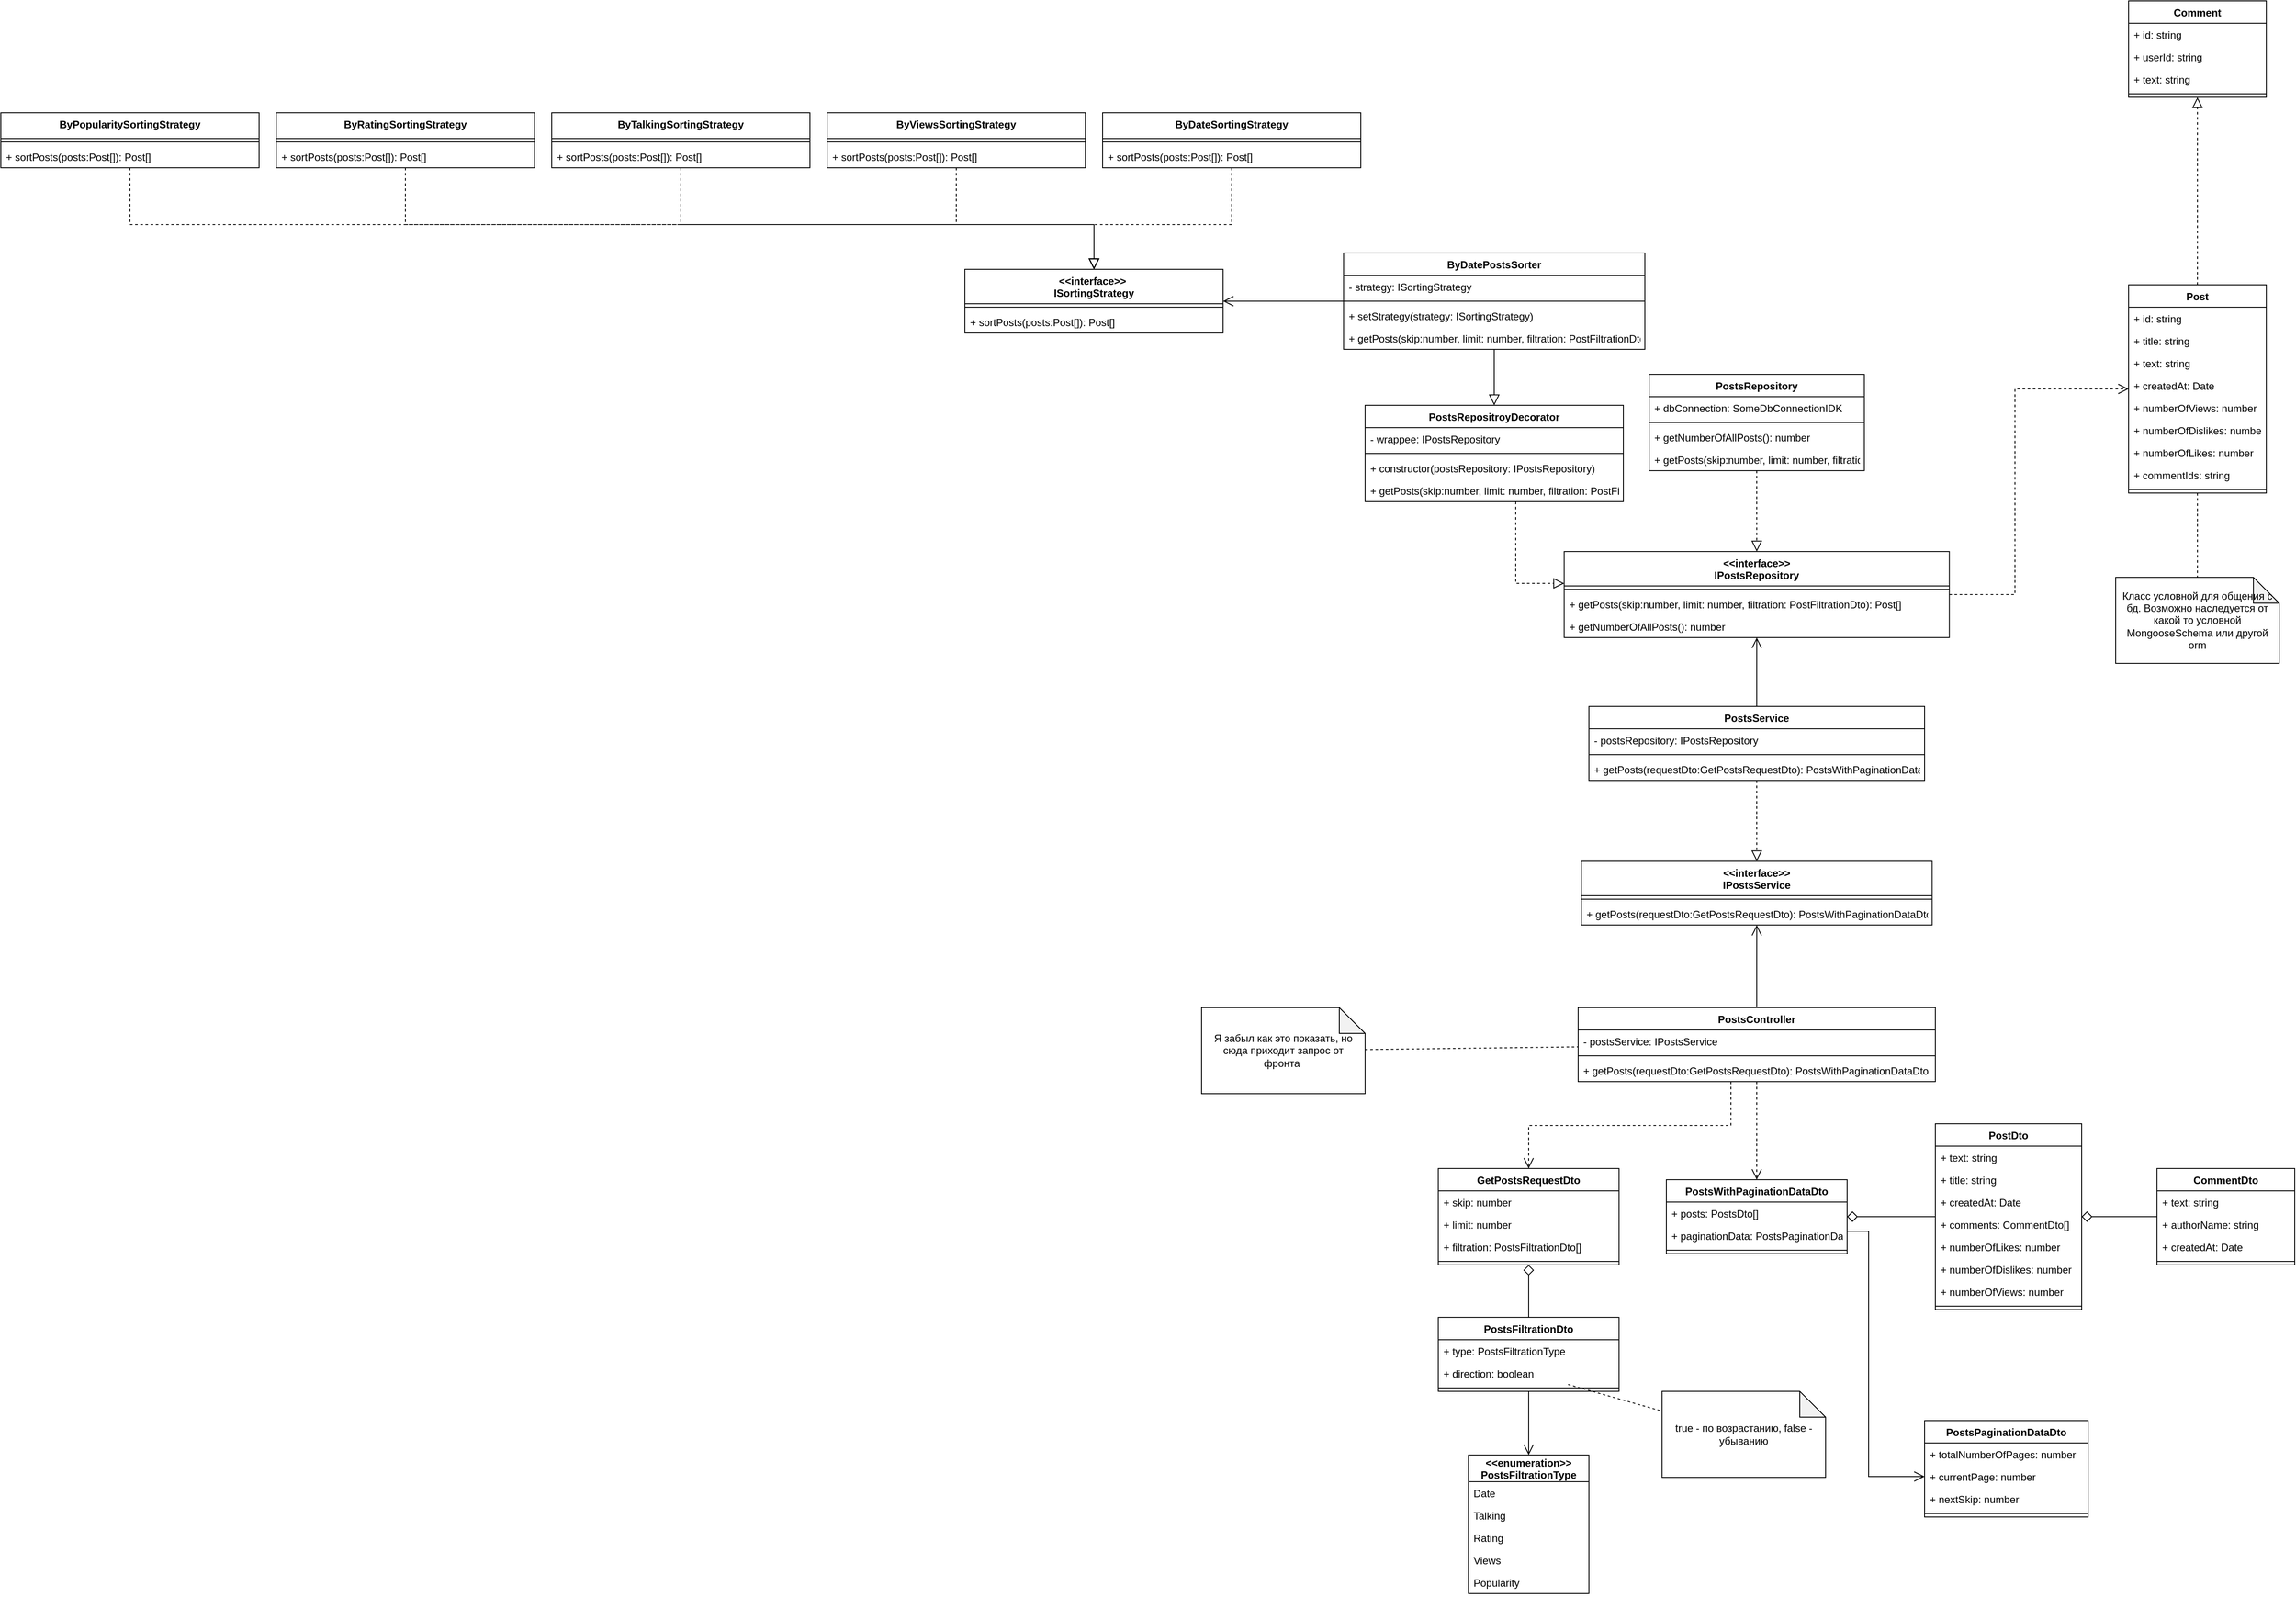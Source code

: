 <mxfile version="20.3.6" type="github">
  <diagram id="0Gjv9bOSzwsi0dymjDfD" name="Страница 1">
    <mxGraphModel dx="3279" dy="2104" grid="1" gridSize="10" guides="1" tooltips="1" connect="1" arrows="1" fold="1" page="1" pageScale="1" pageWidth="827" pageHeight="1169" math="0" shadow="0">
      <root>
        <mxCell id="0" />
        <mxCell id="1" parent="0" />
        <mxCell id="qgoOsgjJbzTstBWQKqg9-13" style="edgeStyle=orthogonalEdgeStyle;rounded=0;orthogonalLoop=1;jettySize=auto;html=1;endArrow=open;endFill=0;endSize=10;startSize=10;" edge="1" parent="1" source="qgoOsgjJbzTstBWQKqg9-1" target="qgoOsgjJbzTstBWQKqg9-9">
          <mxGeometry relative="1" as="geometry" />
        </mxCell>
        <mxCell id="qgoOsgjJbzTstBWQKqg9-35" style="edgeStyle=orthogonalEdgeStyle;rounded=0;orthogonalLoop=1;jettySize=auto;html=1;startArrow=none;startFill=0;endArrow=open;endFill=0;startSize=10;endSize=10;dashed=1;" edge="1" parent="1" source="qgoOsgjJbzTstBWQKqg9-1" target="qgoOsgjJbzTstBWQKqg9-19">
          <mxGeometry relative="1" as="geometry" />
        </mxCell>
        <mxCell id="qgoOsgjJbzTstBWQKqg9-75" style="edgeStyle=orthogonalEdgeStyle;rounded=0;orthogonalLoop=1;jettySize=auto;html=1;dashed=1;startArrow=none;startFill=0;endArrow=open;endFill=0;startSize=10;endSize=10;" edge="1" parent="1" source="qgoOsgjJbzTstBWQKqg9-1" target="qgoOsgjJbzTstBWQKqg9-54">
          <mxGeometry relative="1" as="geometry">
            <Array as="points">
              <mxPoint x="380" y="607" />
              <mxPoint x="145" y="607" />
            </Array>
          </mxGeometry>
        </mxCell>
        <mxCell id="qgoOsgjJbzTstBWQKqg9-1" value="PostsController" style="swimlane;fontStyle=1;align=center;verticalAlign=top;childLayout=stackLayout;horizontal=1;startSize=26;horizontalStack=0;resizeParent=1;resizeParentMax=0;resizeLast=0;collapsible=1;marginBottom=0;" vertex="1" parent="1">
          <mxGeometry x="202.5" y="470" width="415" height="86" as="geometry" />
        </mxCell>
        <mxCell id="qgoOsgjJbzTstBWQKqg9-2" value="- postsService: IPostsService" style="text;strokeColor=none;fillColor=none;align=left;verticalAlign=top;spacingLeft=4;spacingRight=4;overflow=hidden;rotatable=0;points=[[0,0.5],[1,0.5]];portConstraint=eastwest;" vertex="1" parent="qgoOsgjJbzTstBWQKqg9-1">
          <mxGeometry y="26" width="415" height="26" as="geometry" />
        </mxCell>
        <mxCell id="qgoOsgjJbzTstBWQKqg9-3" value="" style="line;strokeWidth=1;fillColor=none;align=left;verticalAlign=middle;spacingTop=-1;spacingLeft=3;spacingRight=3;rotatable=0;labelPosition=right;points=[];portConstraint=eastwest;strokeColor=inherit;" vertex="1" parent="qgoOsgjJbzTstBWQKqg9-1">
          <mxGeometry y="52" width="415" height="8" as="geometry" />
        </mxCell>
        <mxCell id="qgoOsgjJbzTstBWQKqg9-52" value="+ getPosts(requestDto:GetPostsRequestDto): PostsWithPaginationDataDto" style="text;strokeColor=none;fillColor=none;align=left;verticalAlign=top;spacingLeft=4;spacingRight=4;overflow=hidden;rotatable=0;points=[[0,0.5],[1,0.5]];portConstraint=eastwest;" vertex="1" parent="qgoOsgjJbzTstBWQKqg9-1">
          <mxGeometry y="60" width="415" height="26" as="geometry" />
        </mxCell>
        <mxCell id="qgoOsgjJbzTstBWQKqg9-14" style="edgeStyle=orthogonalEdgeStyle;rounded=0;orthogonalLoop=1;jettySize=auto;html=1;endArrow=block;endFill=0;startSize=10;endSize=10;dashed=1;" edge="1" parent="1" source="qgoOsgjJbzTstBWQKqg9-5" target="qgoOsgjJbzTstBWQKqg9-9">
          <mxGeometry relative="1" as="geometry" />
        </mxCell>
        <mxCell id="qgoOsgjJbzTstBWQKqg9-50" style="edgeStyle=orthogonalEdgeStyle;rounded=0;orthogonalLoop=1;jettySize=auto;html=1;startArrow=none;startFill=0;endArrow=open;endFill=0;startSize=10;endSize=10;" edge="1" parent="1" source="qgoOsgjJbzTstBWQKqg9-5" target="qgoOsgjJbzTstBWQKqg9-46">
          <mxGeometry relative="1" as="geometry" />
        </mxCell>
        <mxCell id="qgoOsgjJbzTstBWQKqg9-5" value="PostsService" style="swimlane;fontStyle=1;align=center;verticalAlign=top;childLayout=stackLayout;horizontal=1;startSize=26;horizontalStack=0;resizeParent=1;resizeParentMax=0;resizeLast=0;collapsible=1;marginBottom=0;" vertex="1" parent="1">
          <mxGeometry x="215" y="120" width="390" height="86" as="geometry" />
        </mxCell>
        <mxCell id="qgoOsgjJbzTstBWQKqg9-6" value="- postsRepository: IPostsRepository" style="text;strokeColor=none;fillColor=none;align=left;verticalAlign=top;spacingLeft=4;spacingRight=4;overflow=hidden;rotatable=0;points=[[0,0.5],[1,0.5]];portConstraint=eastwest;" vertex="1" parent="qgoOsgjJbzTstBWQKqg9-5">
          <mxGeometry y="26" width="390" height="26" as="geometry" />
        </mxCell>
        <mxCell id="qgoOsgjJbzTstBWQKqg9-7" value="" style="line;strokeWidth=1;fillColor=none;align=left;verticalAlign=middle;spacingTop=-1;spacingLeft=3;spacingRight=3;rotatable=0;labelPosition=right;points=[];portConstraint=eastwest;strokeColor=inherit;" vertex="1" parent="qgoOsgjJbzTstBWQKqg9-5">
          <mxGeometry y="52" width="390" height="8" as="geometry" />
        </mxCell>
        <mxCell id="qgoOsgjJbzTstBWQKqg9-124" value="+ getPosts(requestDto:GetPostsRequestDto): PostsWithPaginationDataDto" style="text;strokeColor=none;fillColor=none;align=left;verticalAlign=top;spacingLeft=4;spacingRight=4;overflow=hidden;rotatable=0;points=[[0,0.5],[1,0.5]];portConstraint=eastwest;" vertex="1" parent="qgoOsgjJbzTstBWQKqg9-5">
          <mxGeometry y="60" width="390" height="26" as="geometry" />
        </mxCell>
        <mxCell id="qgoOsgjJbzTstBWQKqg9-9" value="&lt;&lt;interface&gt;&gt;&#xa;IPostsService" style="swimlane;fontStyle=1;align=center;verticalAlign=top;childLayout=stackLayout;horizontal=1;startSize=40;horizontalStack=0;resizeParent=1;resizeParentMax=0;resizeLast=0;collapsible=1;marginBottom=0;" vertex="1" parent="1">
          <mxGeometry x="206.25" y="300" width="407.5" height="74" as="geometry" />
        </mxCell>
        <mxCell id="qgoOsgjJbzTstBWQKqg9-11" value="" style="line;strokeWidth=1;fillColor=none;align=left;verticalAlign=middle;spacingTop=-1;spacingLeft=3;spacingRight=3;rotatable=0;labelPosition=right;points=[];portConstraint=eastwest;strokeColor=inherit;" vertex="1" parent="qgoOsgjJbzTstBWQKqg9-9">
          <mxGeometry y="40" width="407.5" height="8" as="geometry" />
        </mxCell>
        <mxCell id="qgoOsgjJbzTstBWQKqg9-76" value="+ getPosts(requestDto:GetPostsRequestDto): PostsWithPaginationDataDto" style="text;strokeColor=none;fillColor=none;align=left;verticalAlign=top;spacingLeft=4;spacingRight=4;overflow=hidden;rotatable=0;points=[[0,0.5],[1,0.5]];portConstraint=eastwest;" vertex="1" parent="qgoOsgjJbzTstBWQKqg9-9">
          <mxGeometry y="48" width="407.5" height="26" as="geometry" />
        </mxCell>
        <mxCell id="qgoOsgjJbzTstBWQKqg9-27" style="edgeStyle=orthogonalEdgeStyle;rounded=0;orthogonalLoop=1;jettySize=auto;html=1;endArrow=none;endFill=0;startSize=10;endSize=10;startArrow=diamond;startFill=0;" edge="1" parent="1" source="qgoOsgjJbzTstBWQKqg9-19" target="qgoOsgjJbzTstBWQKqg9-23">
          <mxGeometry relative="1" as="geometry" />
        </mxCell>
        <mxCell id="qgoOsgjJbzTstBWQKqg9-40" style="edgeStyle=orthogonalEdgeStyle;rounded=0;orthogonalLoop=1;jettySize=auto;html=1;startArrow=none;startFill=0;endArrow=open;endFill=0;startSize=10;endSize=10;" edge="1" parent="1" source="qgoOsgjJbzTstBWQKqg9-19" target="qgoOsgjJbzTstBWQKqg9-33">
          <mxGeometry relative="1" as="geometry">
            <Array as="points">
              <mxPoint x="540" y="730" />
              <mxPoint x="540" y="1015" />
            </Array>
          </mxGeometry>
        </mxCell>
        <mxCell id="qgoOsgjJbzTstBWQKqg9-19" value="PostsWithPaginationDataDto" style="swimlane;fontStyle=1;align=center;verticalAlign=top;childLayout=stackLayout;horizontal=1;startSize=26;horizontalStack=0;resizeParent=1;resizeParentMax=0;resizeLast=0;collapsible=1;marginBottom=0;" vertex="1" parent="1">
          <mxGeometry x="305" y="670" width="210" height="86" as="geometry" />
        </mxCell>
        <mxCell id="qgoOsgjJbzTstBWQKqg9-20" value="+ posts: PostsDto[]" style="text;strokeColor=none;fillColor=none;align=left;verticalAlign=top;spacingLeft=4;spacingRight=4;overflow=hidden;rotatable=0;points=[[0,0.5],[1,0.5]];portConstraint=eastwest;" vertex="1" parent="qgoOsgjJbzTstBWQKqg9-19">
          <mxGeometry y="26" width="210" height="26" as="geometry" />
        </mxCell>
        <mxCell id="qgoOsgjJbzTstBWQKqg9-36" value="+ paginationData: PostsPaginationDataDto" style="text;strokeColor=none;fillColor=none;align=left;verticalAlign=top;spacingLeft=4;spacingRight=4;overflow=hidden;rotatable=0;points=[[0,0.5],[1,0.5]];portConstraint=eastwest;" vertex="1" parent="qgoOsgjJbzTstBWQKqg9-19">
          <mxGeometry y="52" width="210" height="26" as="geometry" />
        </mxCell>
        <mxCell id="qgoOsgjJbzTstBWQKqg9-21" value="" style="line;strokeWidth=1;fillColor=none;align=left;verticalAlign=middle;spacingTop=-1;spacingLeft=3;spacingRight=3;rotatable=0;labelPosition=right;points=[];portConstraint=eastwest;strokeColor=inherit;" vertex="1" parent="qgoOsgjJbzTstBWQKqg9-19">
          <mxGeometry y="78" width="210" height="8" as="geometry" />
        </mxCell>
        <mxCell id="qgoOsgjJbzTstBWQKqg9-23" value="PostDto" style="swimlane;fontStyle=1;align=center;verticalAlign=top;childLayout=stackLayout;horizontal=1;startSize=26;horizontalStack=0;resizeParent=1;resizeParentMax=0;resizeLast=0;collapsible=1;marginBottom=0;" vertex="1" parent="1">
          <mxGeometry x="617.5" y="605" width="170" height="216" as="geometry" />
        </mxCell>
        <mxCell id="qgoOsgjJbzTstBWQKqg9-24" value="+ text: string" style="text;strokeColor=none;fillColor=none;align=left;verticalAlign=top;spacingLeft=4;spacingRight=4;overflow=hidden;rotatable=0;points=[[0,0.5],[1,0.5]];portConstraint=eastwest;" vertex="1" parent="qgoOsgjJbzTstBWQKqg9-23">
          <mxGeometry y="26" width="170" height="26" as="geometry" />
        </mxCell>
        <mxCell id="qgoOsgjJbzTstBWQKqg9-80" value="+ title: string" style="text;strokeColor=none;fillColor=none;align=left;verticalAlign=top;spacingLeft=4;spacingRight=4;overflow=hidden;rotatable=0;points=[[0,0.5],[1,0.5]];portConstraint=eastwest;" vertex="1" parent="qgoOsgjJbzTstBWQKqg9-23">
          <mxGeometry y="52" width="170" height="26" as="geometry" />
        </mxCell>
        <mxCell id="qgoOsgjJbzTstBWQKqg9-105" value="+ createdAt: Date" style="text;strokeColor=none;fillColor=none;align=left;verticalAlign=top;spacingLeft=4;spacingRight=4;overflow=hidden;rotatable=0;points=[[0,0.5],[1,0.5]];portConstraint=eastwest;" vertex="1" parent="qgoOsgjJbzTstBWQKqg9-23">
          <mxGeometry y="78" width="170" height="26" as="geometry" />
        </mxCell>
        <mxCell id="qgoOsgjJbzTstBWQKqg9-106" value="+ comments: CommentDto[]" style="text;strokeColor=none;fillColor=none;align=left;verticalAlign=top;spacingLeft=4;spacingRight=4;overflow=hidden;rotatable=0;points=[[0,0.5],[1,0.5]];portConstraint=eastwest;" vertex="1" parent="qgoOsgjJbzTstBWQKqg9-23">
          <mxGeometry y="104" width="170" height="26" as="geometry" />
        </mxCell>
        <mxCell id="qgoOsgjJbzTstBWQKqg9-93" value="+ numberOfLikes: number" style="text;strokeColor=none;fillColor=none;align=left;verticalAlign=top;spacingLeft=4;spacingRight=4;overflow=hidden;rotatable=0;points=[[0,0.5],[1,0.5]];portConstraint=eastwest;" vertex="1" parent="qgoOsgjJbzTstBWQKqg9-23">
          <mxGeometry y="130" width="170" height="26" as="geometry" />
        </mxCell>
        <mxCell id="qgoOsgjJbzTstBWQKqg9-109" value="+ numberOfDislikes: number" style="text;strokeColor=none;fillColor=none;align=left;verticalAlign=top;spacingLeft=4;spacingRight=4;overflow=hidden;rotatable=0;points=[[0,0.5],[1,0.5]];portConstraint=eastwest;" vertex="1" parent="qgoOsgjJbzTstBWQKqg9-23">
          <mxGeometry y="156" width="170" height="26" as="geometry" />
        </mxCell>
        <mxCell id="qgoOsgjJbzTstBWQKqg9-107" value="+ numberOfViews: number" style="text;strokeColor=none;fillColor=none;align=left;verticalAlign=top;spacingLeft=4;spacingRight=4;overflow=hidden;rotatable=0;points=[[0,0.5],[1,0.5]];portConstraint=eastwest;" vertex="1" parent="qgoOsgjJbzTstBWQKqg9-23">
          <mxGeometry y="182" width="170" height="26" as="geometry" />
        </mxCell>
        <mxCell id="qgoOsgjJbzTstBWQKqg9-25" value="" style="line;strokeWidth=1;fillColor=none;align=left;verticalAlign=middle;spacingTop=-1;spacingLeft=3;spacingRight=3;rotatable=0;labelPosition=right;points=[];portConstraint=eastwest;strokeColor=inherit;" vertex="1" parent="qgoOsgjJbzTstBWQKqg9-23">
          <mxGeometry y="208" width="170" height="8" as="geometry" />
        </mxCell>
        <mxCell id="qgoOsgjJbzTstBWQKqg9-28" value="PostsPaginationDataDto" style="swimlane;fontStyle=1;align=center;verticalAlign=top;childLayout=stackLayout;horizontal=1;startSize=26;horizontalStack=0;resizeParent=1;resizeParentMax=0;resizeLast=0;collapsible=1;marginBottom=0;" vertex="1" parent="1">
          <mxGeometry x="605" y="950" width="190" height="112" as="geometry" />
        </mxCell>
        <mxCell id="qgoOsgjJbzTstBWQKqg9-29" value="+ totalNumberOfPages: number" style="text;strokeColor=none;fillColor=none;align=left;verticalAlign=top;spacingLeft=4;spacingRight=4;overflow=hidden;rotatable=0;points=[[0,0.5],[1,0.5]];portConstraint=eastwest;" vertex="1" parent="qgoOsgjJbzTstBWQKqg9-28">
          <mxGeometry y="26" width="190" height="26" as="geometry" />
        </mxCell>
        <mxCell id="qgoOsgjJbzTstBWQKqg9-33" value="+ currentPage: number" style="text;strokeColor=none;fillColor=none;align=left;verticalAlign=top;spacingLeft=4;spacingRight=4;overflow=hidden;rotatable=0;points=[[0,0.5],[1,0.5]];portConstraint=eastwest;" vertex="1" parent="qgoOsgjJbzTstBWQKqg9-28">
          <mxGeometry y="52" width="190" height="26" as="geometry" />
        </mxCell>
        <mxCell id="qgoOsgjJbzTstBWQKqg9-34" value="+ nextSkip: number" style="text;strokeColor=none;fillColor=none;align=left;verticalAlign=top;spacingLeft=4;spacingRight=4;overflow=hidden;rotatable=0;points=[[0,0.5],[1,0.5]];portConstraint=eastwest;" vertex="1" parent="qgoOsgjJbzTstBWQKqg9-28">
          <mxGeometry y="78" width="190" height="26" as="geometry" />
        </mxCell>
        <mxCell id="qgoOsgjJbzTstBWQKqg9-30" value="" style="line;strokeWidth=1;fillColor=none;align=left;verticalAlign=middle;spacingTop=-1;spacingLeft=3;spacingRight=3;rotatable=0;labelPosition=right;points=[];portConstraint=eastwest;strokeColor=inherit;" vertex="1" parent="qgoOsgjJbzTstBWQKqg9-28">
          <mxGeometry y="104" width="190" height="8" as="geometry" />
        </mxCell>
        <mxCell id="qgoOsgjJbzTstBWQKqg9-41" style="edgeStyle=orthogonalEdgeStyle;rounded=0;orthogonalLoop=1;jettySize=auto;html=1;endArrow=block;endFill=0;startSize=10;endSize=10;dashed=1;" edge="1" source="qgoOsgjJbzTstBWQKqg9-42" target="qgoOsgjJbzTstBWQKqg9-46" parent="1">
          <mxGeometry relative="1" as="geometry" />
        </mxCell>
        <mxCell id="qgoOsgjJbzTstBWQKqg9-42" value="PostsRepository" style="swimlane;fontStyle=1;align=center;verticalAlign=top;childLayout=stackLayout;horizontal=1;startSize=26;horizontalStack=0;resizeParent=1;resizeParentMax=0;resizeLast=0;collapsible=1;marginBottom=0;" vertex="1" parent="1">
          <mxGeometry x="285" y="-266" width="250" height="112" as="geometry" />
        </mxCell>
        <mxCell id="qgoOsgjJbzTstBWQKqg9-43" value="+ dbConnection: SomeDbConnectionIDK" style="text;strokeColor=none;fillColor=none;align=left;verticalAlign=top;spacingLeft=4;spacingRight=4;overflow=hidden;rotatable=0;points=[[0,0.5],[1,0.5]];portConstraint=eastwest;" vertex="1" parent="qgoOsgjJbzTstBWQKqg9-42">
          <mxGeometry y="26" width="250" height="26" as="geometry" />
        </mxCell>
        <mxCell id="qgoOsgjJbzTstBWQKqg9-44" value="" style="line;strokeWidth=1;fillColor=none;align=left;verticalAlign=middle;spacingTop=-1;spacingLeft=3;spacingRight=3;rotatable=0;labelPosition=right;points=[];portConstraint=eastwest;strokeColor=inherit;" vertex="1" parent="qgoOsgjJbzTstBWQKqg9-42">
          <mxGeometry y="52" width="250" height="8" as="geometry" />
        </mxCell>
        <mxCell id="qgoOsgjJbzTstBWQKqg9-188" value="+ getNumberOfAllPosts(): number" style="text;strokeColor=none;fillColor=none;align=left;verticalAlign=top;spacingLeft=4;spacingRight=4;overflow=hidden;rotatable=0;points=[[0,0.5],[1,0.5]];portConstraint=eastwest;" vertex="1" parent="qgoOsgjJbzTstBWQKqg9-42">
          <mxGeometry y="60" width="250" height="26" as="geometry" />
        </mxCell>
        <mxCell id="qgoOsgjJbzTstBWQKqg9-187" value="+ getPosts(skip:number, limit: number, filtration: PostFiltrationDto): Post[]" style="text;strokeColor=none;fillColor=none;align=left;verticalAlign=top;spacingLeft=4;spacingRight=4;overflow=hidden;rotatable=0;points=[[0,0.5],[1,0.5]];portConstraint=eastwest;" vertex="1" parent="qgoOsgjJbzTstBWQKqg9-42">
          <mxGeometry y="86" width="250" height="26" as="geometry" />
        </mxCell>
        <mxCell id="qgoOsgjJbzTstBWQKqg9-141" style="edgeStyle=orthogonalEdgeStyle;rounded=0;orthogonalLoop=1;jettySize=auto;html=1;startArrow=none;startFill=0;endArrow=open;endFill=0;startSize=10;endSize=10;dashed=1;" edge="1" parent="1" source="qgoOsgjJbzTstBWQKqg9-46" target="qgoOsgjJbzTstBWQKqg9-88">
          <mxGeometry relative="1" as="geometry">
            <Array as="points">
              <mxPoint x="710" y="-10" />
              <mxPoint x="710" y="-249" />
            </Array>
          </mxGeometry>
        </mxCell>
        <mxCell id="qgoOsgjJbzTstBWQKqg9-46" value="&lt;&lt;interface&gt;&gt;&#xa;IPostsRepository" style="swimlane;fontStyle=1;align=center;verticalAlign=top;childLayout=stackLayout;horizontal=1;startSize=40;horizontalStack=0;resizeParent=1;resizeParentMax=0;resizeLast=0;collapsible=1;marginBottom=0;" vertex="1" parent="1">
          <mxGeometry x="186.25" y="-60" width="447.5" height="100" as="geometry" />
        </mxCell>
        <mxCell id="qgoOsgjJbzTstBWQKqg9-48" value="" style="line;strokeWidth=1;fillColor=none;align=left;verticalAlign=middle;spacingTop=-1;spacingLeft=3;spacingRight=3;rotatable=0;labelPosition=right;points=[];portConstraint=eastwest;strokeColor=inherit;" vertex="1" parent="qgoOsgjJbzTstBWQKqg9-46">
          <mxGeometry y="40" width="447.5" height="8" as="geometry" />
        </mxCell>
        <mxCell id="qgoOsgjJbzTstBWQKqg9-125" value="+ getPosts(skip:number, limit: number, filtration: PostFiltrationDto): Post[]" style="text;strokeColor=none;fillColor=none;align=left;verticalAlign=top;spacingLeft=4;spacingRight=4;overflow=hidden;rotatable=0;points=[[0,0.5],[1,0.5]];portConstraint=eastwest;" vertex="1" parent="qgoOsgjJbzTstBWQKqg9-46">
          <mxGeometry y="48" width="447.5" height="26" as="geometry" />
        </mxCell>
        <mxCell id="qgoOsgjJbzTstBWQKqg9-129" value="+ getNumberOfAllPosts(): number" style="text;strokeColor=none;fillColor=none;align=left;verticalAlign=top;spacingLeft=4;spacingRight=4;overflow=hidden;rotatable=0;points=[[0,0.5],[1,0.5]];portConstraint=eastwest;" vertex="1" parent="qgoOsgjJbzTstBWQKqg9-46">
          <mxGeometry y="74" width="447.5" height="26" as="geometry" />
        </mxCell>
        <mxCell id="qgoOsgjJbzTstBWQKqg9-71" style="edgeStyle=orthogonalEdgeStyle;rounded=0;orthogonalLoop=1;jettySize=auto;html=1;startArrow=diamond;startFill=0;endArrow=none;endFill=0;startSize=10;endSize=10;" edge="1" parent="1" source="qgoOsgjJbzTstBWQKqg9-54" target="qgoOsgjJbzTstBWQKqg9-66">
          <mxGeometry relative="1" as="geometry" />
        </mxCell>
        <mxCell id="qgoOsgjJbzTstBWQKqg9-54" value="GetPostsRequestDto" style="swimlane;fontStyle=1;align=center;verticalAlign=top;childLayout=stackLayout;horizontal=1;startSize=26;horizontalStack=0;resizeParent=1;resizeParentMax=0;resizeLast=0;collapsible=1;marginBottom=0;" vertex="1" parent="1">
          <mxGeometry x="40" y="657" width="210" height="112" as="geometry" />
        </mxCell>
        <mxCell id="qgoOsgjJbzTstBWQKqg9-55" value="+ skip: number" style="text;strokeColor=none;fillColor=none;align=left;verticalAlign=top;spacingLeft=4;spacingRight=4;overflow=hidden;rotatable=0;points=[[0,0.5],[1,0.5]];portConstraint=eastwest;" vertex="1" parent="qgoOsgjJbzTstBWQKqg9-54">
          <mxGeometry y="26" width="210" height="26" as="geometry" />
        </mxCell>
        <mxCell id="qgoOsgjJbzTstBWQKqg9-56" value="+ limit: number" style="text;strokeColor=none;fillColor=none;align=left;verticalAlign=top;spacingLeft=4;spacingRight=4;overflow=hidden;rotatable=0;points=[[0,0.5],[1,0.5]];portConstraint=eastwest;" vertex="1" parent="qgoOsgjJbzTstBWQKqg9-54">
          <mxGeometry y="52" width="210" height="26" as="geometry" />
        </mxCell>
        <mxCell id="qgoOsgjJbzTstBWQKqg9-59" value="+ filtration: PostsFiltrationDto[] " style="text;strokeColor=none;fillColor=none;align=left;verticalAlign=top;spacingLeft=4;spacingRight=4;overflow=hidden;rotatable=0;points=[[0,0.5],[1,0.5]];portConstraint=eastwest;" vertex="1" parent="qgoOsgjJbzTstBWQKqg9-54">
          <mxGeometry y="78" width="210" height="26" as="geometry" />
        </mxCell>
        <mxCell id="qgoOsgjJbzTstBWQKqg9-57" value="" style="line;strokeWidth=1;fillColor=none;align=left;verticalAlign=middle;spacingTop=-1;spacingLeft=3;spacingRight=3;rotatable=0;labelPosition=right;points=[];portConstraint=eastwest;strokeColor=inherit;" vertex="1" parent="qgoOsgjJbzTstBWQKqg9-54">
          <mxGeometry y="104" width="210" height="8" as="geometry" />
        </mxCell>
        <mxCell id="qgoOsgjJbzTstBWQKqg9-60" value="&lt;&lt;enumeration&gt;&gt;&#xa;PostsFiltrationType" style="swimlane;fontStyle=1;childLayout=stackLayout;horizontal=1;startSize=31;horizontalStack=0;resizeParent=1;resizeParentMax=0;resizeLast=0;collapsible=1;marginBottom=0;labelBackgroundColor=none;fontColor=#000000;" vertex="1" parent="1">
          <mxGeometry x="75" y="990" width="140" height="161" as="geometry" />
        </mxCell>
        <mxCell id="qgoOsgjJbzTstBWQKqg9-61" value="Date" style="text;align=left;verticalAlign=top;spacingLeft=4;spacingRight=4;overflow=hidden;rotatable=0;points=[[0,0.5],[1,0.5]];portConstraint=eastwest;labelBackgroundColor=none;fontColor=#000000;" vertex="1" parent="qgoOsgjJbzTstBWQKqg9-60">
          <mxGeometry y="31" width="140" height="26" as="geometry" />
        </mxCell>
        <mxCell id="qgoOsgjJbzTstBWQKqg9-62" value="Talking" style="text;align=left;verticalAlign=top;spacingLeft=4;spacingRight=4;overflow=hidden;rotatable=0;points=[[0,0.5],[1,0.5]];portConstraint=eastwest;labelBackgroundColor=none;fontColor=#000000;" vertex="1" parent="qgoOsgjJbzTstBWQKqg9-60">
          <mxGeometry y="57" width="140" height="26" as="geometry" />
        </mxCell>
        <mxCell id="qgoOsgjJbzTstBWQKqg9-63" value="Rating" style="text;align=left;verticalAlign=top;spacingLeft=4;spacingRight=4;overflow=hidden;rotatable=0;points=[[0,0.5],[1,0.5]];portConstraint=eastwest;labelBackgroundColor=none;fontColor=#000000;" vertex="1" parent="qgoOsgjJbzTstBWQKqg9-60">
          <mxGeometry y="83" width="140" height="26" as="geometry" />
        </mxCell>
        <mxCell id="qgoOsgjJbzTstBWQKqg9-64" value="Views" style="text;align=left;verticalAlign=top;spacingLeft=4;spacingRight=4;overflow=hidden;rotatable=0;points=[[0,0.5],[1,0.5]];portConstraint=eastwest;labelBackgroundColor=none;fontColor=#000000;" vertex="1" parent="qgoOsgjJbzTstBWQKqg9-60">
          <mxGeometry y="109" width="140" height="26" as="geometry" />
        </mxCell>
        <mxCell id="qgoOsgjJbzTstBWQKqg9-65" value="Popularity" style="text;align=left;verticalAlign=top;spacingLeft=4;spacingRight=4;overflow=hidden;rotatable=0;points=[[0,0.5],[1,0.5]];portConstraint=eastwest;labelBackgroundColor=none;fontColor=#000000;" vertex="1" parent="qgoOsgjJbzTstBWQKqg9-60">
          <mxGeometry y="135" width="140" height="26" as="geometry" />
        </mxCell>
        <mxCell id="qgoOsgjJbzTstBWQKqg9-72" style="edgeStyle=orthogonalEdgeStyle;rounded=0;orthogonalLoop=1;jettySize=auto;html=1;startArrow=none;startFill=0;endArrow=open;endFill=0;startSize=10;endSize=10;" edge="1" parent="1" source="qgoOsgjJbzTstBWQKqg9-66" target="qgoOsgjJbzTstBWQKqg9-60">
          <mxGeometry relative="1" as="geometry" />
        </mxCell>
        <mxCell id="qgoOsgjJbzTstBWQKqg9-66" value="PostsFiltrationDto" style="swimlane;fontStyle=1;align=center;verticalAlign=top;childLayout=stackLayout;horizontal=1;startSize=26;horizontalStack=0;resizeParent=1;resizeParentMax=0;resizeLast=0;collapsible=1;marginBottom=0;" vertex="1" parent="1">
          <mxGeometry x="40" y="830" width="210" height="86" as="geometry" />
        </mxCell>
        <mxCell id="qgoOsgjJbzTstBWQKqg9-67" value="+ type: PostsFiltrationType" style="text;strokeColor=none;fillColor=none;align=left;verticalAlign=top;spacingLeft=4;spacingRight=4;overflow=hidden;rotatable=0;points=[[0,0.5],[1,0.5]];portConstraint=eastwest;" vertex="1" parent="qgoOsgjJbzTstBWQKqg9-66">
          <mxGeometry y="26" width="210" height="26" as="geometry" />
        </mxCell>
        <mxCell id="qgoOsgjJbzTstBWQKqg9-68" value="+ direction: boolean " style="text;strokeColor=none;fillColor=none;align=left;verticalAlign=top;spacingLeft=4;spacingRight=4;overflow=hidden;rotatable=0;points=[[0,0.5],[1,0.5]];portConstraint=eastwest;" vertex="1" parent="qgoOsgjJbzTstBWQKqg9-66">
          <mxGeometry y="52" width="210" height="26" as="geometry" />
        </mxCell>
        <mxCell id="qgoOsgjJbzTstBWQKqg9-69" value="" style="line;strokeWidth=1;fillColor=none;align=left;verticalAlign=middle;spacingTop=-1;spacingLeft=3;spacingRight=3;rotatable=0;labelPosition=right;points=[];portConstraint=eastwest;strokeColor=inherit;" vertex="1" parent="qgoOsgjJbzTstBWQKqg9-66">
          <mxGeometry y="78" width="210" height="8" as="geometry" />
        </mxCell>
        <mxCell id="qgoOsgjJbzTstBWQKqg9-73" value="true - по возрастанию, false - убыванию" style="shape=note;whiteSpace=wrap;html=1;backgroundOutline=1;darkOpacity=0.05;" vertex="1" parent="1">
          <mxGeometry x="300" y="916" width="190" height="100" as="geometry" />
        </mxCell>
        <mxCell id="qgoOsgjJbzTstBWQKqg9-74" value="" style="endArrow=none;dashed=1;html=1;rounded=0;startSize=10;endSize=10;" edge="1" parent="1" source="qgoOsgjJbzTstBWQKqg9-68" target="qgoOsgjJbzTstBWQKqg9-73">
          <mxGeometry width="50" height="50" relative="1" as="geometry">
            <mxPoint x="280" y="1100" as="sourcePoint" />
            <mxPoint x="330" y="1050" as="targetPoint" />
          </mxGeometry>
        </mxCell>
        <mxCell id="qgoOsgjJbzTstBWQKqg9-201" style="edgeStyle=orthogonalEdgeStyle;rounded=0;orthogonalLoop=1;jettySize=auto;html=1;dashed=1;startArrow=none;startFill=0;endArrow=block;endFill=0;startSize=10;endSize=10;" edge="1" parent="1" source="qgoOsgjJbzTstBWQKqg9-88" target="qgoOsgjJbzTstBWQKqg9-191">
          <mxGeometry relative="1" as="geometry" />
        </mxCell>
        <mxCell id="qgoOsgjJbzTstBWQKqg9-88" value="Post" style="swimlane;fontStyle=1;align=center;verticalAlign=top;childLayout=stackLayout;horizontal=1;startSize=26;horizontalStack=0;resizeParent=1;resizeParentMax=0;resizeLast=0;collapsible=1;marginBottom=0;" vertex="1" parent="1">
          <mxGeometry x="842" y="-370" width="160" height="242" as="geometry" />
        </mxCell>
        <mxCell id="qgoOsgjJbzTstBWQKqg9-89" value="+ id: string" style="text;strokeColor=none;fillColor=none;align=left;verticalAlign=top;spacingLeft=4;spacingRight=4;overflow=hidden;rotatable=0;points=[[0,0.5],[1,0.5]];portConstraint=eastwest;" vertex="1" parent="qgoOsgjJbzTstBWQKqg9-88">
          <mxGeometry y="26" width="160" height="26" as="geometry" />
        </mxCell>
        <mxCell id="qgoOsgjJbzTstBWQKqg9-90" value="+ title: string" style="text;strokeColor=none;fillColor=none;align=left;verticalAlign=top;spacingLeft=4;spacingRight=4;overflow=hidden;rotatable=0;points=[[0,0.5],[1,0.5]];portConstraint=eastwest;" vertex="1" parent="qgoOsgjJbzTstBWQKqg9-88">
          <mxGeometry y="52" width="160" height="26" as="geometry" />
        </mxCell>
        <mxCell id="qgoOsgjJbzTstBWQKqg9-92" value="+ text: string" style="text;strokeColor=none;fillColor=none;align=left;verticalAlign=top;spacingLeft=4;spacingRight=4;overflow=hidden;rotatable=0;points=[[0,0.5],[1,0.5]];portConstraint=eastwest;" vertex="1" parent="qgoOsgjJbzTstBWQKqg9-88">
          <mxGeometry y="78" width="160" height="26" as="geometry" />
        </mxCell>
        <mxCell id="qgoOsgjJbzTstBWQKqg9-134" value="+ createdAt: Date" style="text;strokeColor=none;fillColor=none;align=left;verticalAlign=top;spacingLeft=4;spacingRight=4;overflow=hidden;rotatable=0;points=[[0,0.5],[1,0.5]];portConstraint=eastwest;" vertex="1" parent="qgoOsgjJbzTstBWQKqg9-88">
          <mxGeometry y="104" width="160" height="26" as="geometry" />
        </mxCell>
        <mxCell id="qgoOsgjJbzTstBWQKqg9-138" value="+ numberOfViews: number" style="text;strokeColor=none;fillColor=none;align=left;verticalAlign=top;spacingLeft=4;spacingRight=4;overflow=hidden;rotatable=0;points=[[0,0.5],[1,0.5]];portConstraint=eastwest;" vertex="1" parent="qgoOsgjJbzTstBWQKqg9-88">
          <mxGeometry y="130" width="160" height="26" as="geometry" />
        </mxCell>
        <mxCell id="qgoOsgjJbzTstBWQKqg9-137" value="+ numberOfDislikes: number" style="text;strokeColor=none;fillColor=none;align=left;verticalAlign=top;spacingLeft=4;spacingRight=4;overflow=hidden;rotatable=0;points=[[0,0.5],[1,0.5]];portConstraint=eastwest;" vertex="1" parent="qgoOsgjJbzTstBWQKqg9-88">
          <mxGeometry y="156" width="160" height="26" as="geometry" />
        </mxCell>
        <mxCell id="qgoOsgjJbzTstBWQKqg9-136" value="+ numberOfLikes: number" style="text;strokeColor=none;fillColor=none;align=left;verticalAlign=top;spacingLeft=4;spacingRight=4;overflow=hidden;rotatable=0;points=[[0,0.5],[1,0.5]];portConstraint=eastwest;" vertex="1" parent="qgoOsgjJbzTstBWQKqg9-88">
          <mxGeometry y="182" width="160" height="26" as="geometry" />
        </mxCell>
        <mxCell id="qgoOsgjJbzTstBWQKqg9-135" value="+ commentIds: string" style="text;strokeColor=none;fillColor=none;align=left;verticalAlign=top;spacingLeft=4;spacingRight=4;overflow=hidden;rotatable=0;points=[[0,0.5],[1,0.5]];portConstraint=eastwest;" vertex="1" parent="qgoOsgjJbzTstBWQKqg9-88">
          <mxGeometry y="208" width="160" height="26" as="geometry" />
        </mxCell>
        <mxCell id="qgoOsgjJbzTstBWQKqg9-91" value="" style="line;strokeWidth=1;fillColor=none;align=left;verticalAlign=middle;spacingTop=-1;spacingLeft=3;spacingRight=3;rotatable=0;labelPosition=right;points=[];portConstraint=eastwest;strokeColor=inherit;" vertex="1" parent="qgoOsgjJbzTstBWQKqg9-88">
          <mxGeometry y="234" width="160" height="8" as="geometry" />
        </mxCell>
        <mxCell id="qgoOsgjJbzTstBWQKqg9-99" style="edgeStyle=orthogonalEdgeStyle;rounded=0;orthogonalLoop=1;jettySize=auto;html=1;endArrow=none;endFill=0;startSize=10;endSize=10;startArrow=diamond;startFill=0;" edge="1" target="qgoOsgjJbzTstBWQKqg9-100" parent="1" source="qgoOsgjJbzTstBWQKqg9-23">
          <mxGeometry relative="1" as="geometry">
            <mxPoint x="750" y="713" as="sourcePoint" />
          </mxGeometry>
        </mxCell>
        <mxCell id="qgoOsgjJbzTstBWQKqg9-100" value="CommentDto" style="swimlane;fontStyle=1;align=center;verticalAlign=top;childLayout=stackLayout;horizontal=1;startSize=26;horizontalStack=0;resizeParent=1;resizeParentMax=0;resizeLast=0;collapsible=1;marginBottom=0;" vertex="1" parent="1">
          <mxGeometry x="875" y="657" width="160" height="112" as="geometry" />
        </mxCell>
        <mxCell id="qgoOsgjJbzTstBWQKqg9-101" value="+ text: string" style="text;strokeColor=none;fillColor=none;align=left;verticalAlign=top;spacingLeft=4;spacingRight=4;overflow=hidden;rotatable=0;points=[[0,0.5],[1,0.5]];portConstraint=eastwest;" vertex="1" parent="qgoOsgjJbzTstBWQKqg9-100">
          <mxGeometry y="26" width="160" height="26" as="geometry" />
        </mxCell>
        <mxCell id="qgoOsgjJbzTstBWQKqg9-102" value="+ authorName: string" style="text;strokeColor=none;fillColor=none;align=left;verticalAlign=top;spacingLeft=4;spacingRight=4;overflow=hidden;rotatable=0;points=[[0,0.5],[1,0.5]];portConstraint=eastwest;" vertex="1" parent="qgoOsgjJbzTstBWQKqg9-100">
          <mxGeometry y="52" width="160" height="26" as="geometry" />
        </mxCell>
        <mxCell id="qgoOsgjJbzTstBWQKqg9-103" value="+ createdAt: Date" style="text;strokeColor=none;fillColor=none;align=left;verticalAlign=top;spacingLeft=4;spacingRight=4;overflow=hidden;rotatable=0;points=[[0,0.5],[1,0.5]];portConstraint=eastwest;" vertex="1" parent="qgoOsgjJbzTstBWQKqg9-100">
          <mxGeometry y="78" width="160" height="26" as="geometry" />
        </mxCell>
        <mxCell id="qgoOsgjJbzTstBWQKqg9-104" value="" style="line;strokeWidth=1;fillColor=none;align=left;verticalAlign=middle;spacingTop=-1;spacingLeft=3;spacingRight=3;rotatable=0;labelPosition=right;points=[];portConstraint=eastwest;strokeColor=inherit;" vertex="1" parent="qgoOsgjJbzTstBWQKqg9-100">
          <mxGeometry y="104" width="160" height="8" as="geometry" />
        </mxCell>
        <mxCell id="qgoOsgjJbzTstBWQKqg9-114" style="edgeStyle=orthogonalEdgeStyle;rounded=0;orthogonalLoop=1;jettySize=auto;html=1;dashed=1;startArrow=none;startFill=0;endArrow=block;endFill=0;startSize=10;endSize=10;" edge="1" parent="1" source="qgoOsgjJbzTstBWQKqg9-110" target="qgoOsgjJbzTstBWQKqg9-46">
          <mxGeometry relative="1" as="geometry">
            <Array as="points">
              <mxPoint x="130" y="-23" />
            </Array>
          </mxGeometry>
        </mxCell>
        <mxCell id="qgoOsgjJbzTstBWQKqg9-110" value="PostsRepositroyDecorator" style="swimlane;fontStyle=1;align=center;verticalAlign=top;childLayout=stackLayout;horizontal=1;startSize=26;horizontalStack=0;resizeParent=1;resizeParentMax=0;resizeLast=0;collapsible=1;marginBottom=0;" vertex="1" parent="1">
          <mxGeometry x="-45" y="-230" width="300" height="112" as="geometry" />
        </mxCell>
        <mxCell id="qgoOsgjJbzTstBWQKqg9-111" value="- wrappee: IPostsRepository" style="text;strokeColor=none;fillColor=none;align=left;verticalAlign=top;spacingLeft=4;spacingRight=4;overflow=hidden;rotatable=0;points=[[0,0.5],[1,0.5]];portConstraint=eastwest;" vertex="1" parent="qgoOsgjJbzTstBWQKqg9-110">
          <mxGeometry y="26" width="300" height="26" as="geometry" />
        </mxCell>
        <mxCell id="qgoOsgjJbzTstBWQKqg9-112" value="" style="line;strokeWidth=1;fillColor=none;align=left;verticalAlign=middle;spacingTop=-1;spacingLeft=3;spacingRight=3;rotatable=0;labelPosition=right;points=[];portConstraint=eastwest;strokeColor=inherit;" vertex="1" parent="qgoOsgjJbzTstBWQKqg9-110">
          <mxGeometry y="52" width="300" height="8" as="geometry" />
        </mxCell>
        <mxCell id="qgoOsgjJbzTstBWQKqg9-113" value="+ constructor(postsRepository: IPostsRepository)" style="text;strokeColor=none;fillColor=none;align=left;verticalAlign=top;spacingLeft=4;spacingRight=4;overflow=hidden;rotatable=0;points=[[0,0.5],[1,0.5]];portConstraint=eastwest;" vertex="1" parent="qgoOsgjJbzTstBWQKqg9-110">
          <mxGeometry y="60" width="300" height="26" as="geometry" />
        </mxCell>
        <mxCell id="qgoOsgjJbzTstBWQKqg9-155" value="+ getPosts(skip:number, limit: number, filtration: PostFiltrationDto): Post[]" style="text;strokeColor=none;fillColor=none;align=left;verticalAlign=top;spacingLeft=4;spacingRight=4;overflow=hidden;rotatable=0;points=[[0,0.5],[1,0.5]];portConstraint=eastwest;" vertex="1" parent="qgoOsgjJbzTstBWQKqg9-110">
          <mxGeometry y="86" width="300" height="26" as="geometry" />
        </mxCell>
        <mxCell id="qgoOsgjJbzTstBWQKqg9-150" style="edgeStyle=orthogonalEdgeStyle;rounded=0;orthogonalLoop=1;jettySize=auto;html=1;startArrow=none;startFill=0;endArrow=block;endFill=0;startSize=10;endSize=10;" edge="1" parent="1" source="qgoOsgjJbzTstBWQKqg9-119" target="qgoOsgjJbzTstBWQKqg9-110">
          <mxGeometry relative="1" as="geometry" />
        </mxCell>
        <mxCell id="qgoOsgjJbzTstBWQKqg9-159" style="edgeStyle=orthogonalEdgeStyle;rounded=0;orthogonalLoop=1;jettySize=auto;html=1;startArrow=none;startFill=0;endArrow=open;endFill=0;startSize=10;endSize=10;" edge="1" parent="1" source="qgoOsgjJbzTstBWQKqg9-119" target="qgoOsgjJbzTstBWQKqg9-151">
          <mxGeometry relative="1" as="geometry" />
        </mxCell>
        <mxCell id="qgoOsgjJbzTstBWQKqg9-119" value="ByDatePostsSorter" style="swimlane;fontStyle=1;align=center;verticalAlign=top;childLayout=stackLayout;horizontal=1;startSize=26;horizontalStack=0;resizeParent=1;resizeParentMax=0;resizeLast=0;collapsible=1;marginBottom=0;" vertex="1" parent="1">
          <mxGeometry x="-70" y="-407" width="350" height="112" as="geometry" />
        </mxCell>
        <mxCell id="qgoOsgjJbzTstBWQKqg9-158" value="- strategy: ISortingStrategy" style="text;strokeColor=none;fillColor=none;align=left;verticalAlign=top;spacingLeft=4;spacingRight=4;overflow=hidden;rotatable=0;points=[[0,0.5],[1,0.5]];portConstraint=eastwest;" vertex="1" parent="qgoOsgjJbzTstBWQKqg9-119">
          <mxGeometry y="26" width="350" height="26" as="geometry" />
        </mxCell>
        <mxCell id="qgoOsgjJbzTstBWQKqg9-121" value="" style="line;strokeWidth=1;fillColor=none;align=left;verticalAlign=middle;spacingTop=-1;spacingLeft=3;spacingRight=3;rotatable=0;labelPosition=right;points=[];portConstraint=eastwest;strokeColor=inherit;" vertex="1" parent="qgoOsgjJbzTstBWQKqg9-119">
          <mxGeometry y="52" width="350" height="8" as="geometry" />
        </mxCell>
        <mxCell id="qgoOsgjJbzTstBWQKqg9-122" value="+ setStrategy(strategy: ISortingStrategy)" style="text;strokeColor=none;fillColor=none;align=left;verticalAlign=top;spacingLeft=4;spacingRight=4;overflow=hidden;rotatable=0;points=[[0,0.5],[1,0.5]];portConstraint=eastwest;" vertex="1" parent="qgoOsgjJbzTstBWQKqg9-119">
          <mxGeometry y="60" width="350" height="26" as="geometry" />
        </mxCell>
        <mxCell id="qgoOsgjJbzTstBWQKqg9-156" value="+ getPosts(skip:number, limit: number, filtration: PostFiltrationDto): Post[]" style="text;strokeColor=none;fillColor=none;align=left;verticalAlign=top;spacingLeft=4;spacingRight=4;overflow=hidden;rotatable=0;points=[[0,0.5],[1,0.5]];portConstraint=eastwest;" vertex="1" parent="qgoOsgjJbzTstBWQKqg9-119">
          <mxGeometry y="86" width="350" height="26" as="geometry" />
        </mxCell>
        <mxCell id="qgoOsgjJbzTstBWQKqg9-139" value="Класс условной для общения с бд. Возможно наследуется от какой то условной MongooseSchema или другой orm" style="shape=note;whiteSpace=wrap;html=1;backgroundOutline=1;darkOpacity=0.05;" vertex="1" parent="1">
          <mxGeometry x="827" y="-30" width="190" height="100" as="geometry" />
        </mxCell>
        <mxCell id="qgoOsgjJbzTstBWQKqg9-140" value="" style="endArrow=none;dashed=1;html=1;rounded=0;startSize=10;endSize=10;" edge="1" parent="1" source="qgoOsgjJbzTstBWQKqg9-88" target="qgoOsgjJbzTstBWQKqg9-139">
          <mxGeometry width="50" height="50" relative="1" as="geometry">
            <mxPoint x="820" y="-120" as="sourcePoint" />
            <mxPoint x="870" y="-170" as="targetPoint" />
          </mxGeometry>
        </mxCell>
        <mxCell id="qgoOsgjJbzTstBWQKqg9-151" value="&lt;&lt;interface&gt;&gt; &#xa;ISortingStrategy" style="swimlane;fontStyle=1;align=center;verticalAlign=top;childLayout=stackLayout;horizontal=1;startSize=40;horizontalStack=0;resizeParent=1;resizeParentMax=0;resizeLast=0;collapsible=1;marginBottom=0;" vertex="1" parent="1">
          <mxGeometry x="-510" y="-388" width="300" height="74" as="geometry" />
        </mxCell>
        <mxCell id="qgoOsgjJbzTstBWQKqg9-153" value="" style="line;strokeWidth=1;fillColor=none;align=left;verticalAlign=middle;spacingTop=-1;spacingLeft=3;spacingRight=3;rotatable=0;labelPosition=right;points=[];portConstraint=eastwest;strokeColor=inherit;" vertex="1" parent="qgoOsgjJbzTstBWQKqg9-151">
          <mxGeometry y="40" width="300" height="8" as="geometry" />
        </mxCell>
        <mxCell id="qgoOsgjJbzTstBWQKqg9-157" value="+ sortPosts(posts:Post[]): Post[]" style="text;strokeColor=none;fillColor=none;align=left;verticalAlign=top;spacingLeft=4;spacingRight=4;overflow=hidden;rotatable=0;points=[[0,0.5],[1,0.5]];portConstraint=eastwest;" vertex="1" parent="qgoOsgjJbzTstBWQKqg9-151">
          <mxGeometry y="48" width="300" height="26" as="geometry" />
        </mxCell>
        <mxCell id="qgoOsgjJbzTstBWQKqg9-170" style="edgeStyle=orthogonalEdgeStyle;rounded=0;orthogonalLoop=1;jettySize=auto;html=1;startArrow=none;startFill=0;endArrow=block;endFill=0;startSize=10;endSize=10;dashed=1;" edge="1" parent="1" source="qgoOsgjJbzTstBWQKqg9-167" target="qgoOsgjJbzTstBWQKqg9-151">
          <mxGeometry relative="1" as="geometry">
            <Array as="points">
              <mxPoint x="-200" y="-440" />
              <mxPoint x="-360" y="-440" />
            </Array>
          </mxGeometry>
        </mxCell>
        <mxCell id="qgoOsgjJbzTstBWQKqg9-167" value="ByDateSortingStrategy" style="swimlane;fontStyle=1;align=center;verticalAlign=top;childLayout=stackLayout;horizontal=1;startSize=30;horizontalStack=0;resizeParent=1;resizeParentMax=0;resizeLast=0;collapsible=1;marginBottom=0;" vertex="1" parent="1">
          <mxGeometry x="-350" y="-570" width="300" height="64" as="geometry" />
        </mxCell>
        <mxCell id="qgoOsgjJbzTstBWQKqg9-168" value="" style="line;strokeWidth=1;fillColor=none;align=left;verticalAlign=middle;spacingTop=-1;spacingLeft=3;spacingRight=3;rotatable=0;labelPosition=right;points=[];portConstraint=eastwest;strokeColor=inherit;" vertex="1" parent="qgoOsgjJbzTstBWQKqg9-167">
          <mxGeometry y="30" width="300" height="8" as="geometry" />
        </mxCell>
        <mxCell id="qgoOsgjJbzTstBWQKqg9-169" value="+ sortPosts(posts:Post[]): Post[]" style="text;strokeColor=none;fillColor=none;align=left;verticalAlign=top;spacingLeft=4;spacingRight=4;overflow=hidden;rotatable=0;points=[[0,0.5],[1,0.5]];portConstraint=eastwest;" vertex="1" parent="qgoOsgjJbzTstBWQKqg9-167">
          <mxGeometry y="38" width="300" height="26" as="geometry" />
        </mxCell>
        <mxCell id="qgoOsgjJbzTstBWQKqg9-174" style="edgeStyle=orthogonalEdgeStyle;rounded=0;orthogonalLoop=1;jettySize=auto;html=1;dashed=1;startArrow=none;startFill=0;endArrow=block;endFill=0;startSize=10;endSize=10;" edge="1" parent="1" source="qgoOsgjJbzTstBWQKqg9-171" target="qgoOsgjJbzTstBWQKqg9-151">
          <mxGeometry relative="1" as="geometry">
            <Array as="points">
              <mxPoint x="-520" y="-440" />
              <mxPoint x="-360" y="-440" />
            </Array>
          </mxGeometry>
        </mxCell>
        <mxCell id="qgoOsgjJbzTstBWQKqg9-171" value="ByViewsSortingStrategy" style="swimlane;fontStyle=1;align=center;verticalAlign=top;childLayout=stackLayout;horizontal=1;startSize=30;horizontalStack=0;resizeParent=1;resizeParentMax=0;resizeLast=0;collapsible=1;marginBottom=0;" vertex="1" parent="1">
          <mxGeometry x="-670" y="-570" width="300" height="64" as="geometry" />
        </mxCell>
        <mxCell id="qgoOsgjJbzTstBWQKqg9-172" value="" style="line;strokeWidth=1;fillColor=none;align=left;verticalAlign=middle;spacingTop=-1;spacingLeft=3;spacingRight=3;rotatable=0;labelPosition=right;points=[];portConstraint=eastwest;strokeColor=inherit;" vertex="1" parent="qgoOsgjJbzTstBWQKqg9-171">
          <mxGeometry y="30" width="300" height="8" as="geometry" />
        </mxCell>
        <mxCell id="qgoOsgjJbzTstBWQKqg9-173" value="+ sortPosts(posts:Post[]): Post[]" style="text;strokeColor=none;fillColor=none;align=left;verticalAlign=top;spacingLeft=4;spacingRight=4;overflow=hidden;rotatable=0;points=[[0,0.5],[1,0.5]];portConstraint=eastwest;" vertex="1" parent="qgoOsgjJbzTstBWQKqg9-171">
          <mxGeometry y="38" width="300" height="26" as="geometry" />
        </mxCell>
        <mxCell id="qgoOsgjJbzTstBWQKqg9-184" style="edgeStyle=orthogonalEdgeStyle;rounded=0;orthogonalLoop=1;jettySize=auto;html=1;dashed=1;startArrow=none;startFill=0;endArrow=block;endFill=0;startSize=10;endSize=10;" edge="1" parent="1" source="qgoOsgjJbzTstBWQKqg9-175" target="qgoOsgjJbzTstBWQKqg9-151">
          <mxGeometry relative="1" as="geometry">
            <Array as="points">
              <mxPoint x="-840" y="-440" />
              <mxPoint x="-360" y="-440" />
            </Array>
          </mxGeometry>
        </mxCell>
        <mxCell id="qgoOsgjJbzTstBWQKqg9-175" value="ByTalkingSortingStrategy" style="swimlane;fontStyle=1;align=center;verticalAlign=top;childLayout=stackLayout;horizontal=1;startSize=30;horizontalStack=0;resizeParent=1;resizeParentMax=0;resizeLast=0;collapsible=1;marginBottom=0;" vertex="1" parent="1">
          <mxGeometry x="-990" y="-570" width="300" height="64" as="geometry" />
        </mxCell>
        <mxCell id="qgoOsgjJbzTstBWQKqg9-176" value="" style="line;strokeWidth=1;fillColor=none;align=left;verticalAlign=middle;spacingTop=-1;spacingLeft=3;spacingRight=3;rotatable=0;labelPosition=right;points=[];portConstraint=eastwest;strokeColor=inherit;" vertex="1" parent="qgoOsgjJbzTstBWQKqg9-175">
          <mxGeometry y="30" width="300" height="8" as="geometry" />
        </mxCell>
        <mxCell id="qgoOsgjJbzTstBWQKqg9-177" value="+ sortPosts(posts:Post[]): Post[]" style="text;strokeColor=none;fillColor=none;align=left;verticalAlign=top;spacingLeft=4;spacingRight=4;overflow=hidden;rotatable=0;points=[[0,0.5],[1,0.5]];portConstraint=eastwest;" vertex="1" parent="qgoOsgjJbzTstBWQKqg9-175">
          <mxGeometry y="38" width="300" height="26" as="geometry" />
        </mxCell>
        <mxCell id="qgoOsgjJbzTstBWQKqg9-186" style="edgeStyle=orthogonalEdgeStyle;rounded=0;orthogonalLoop=1;jettySize=auto;html=1;dashed=1;startArrow=none;startFill=0;endArrow=block;endFill=0;startSize=10;endSize=10;" edge="1" parent="1" source="qgoOsgjJbzTstBWQKqg9-178" target="qgoOsgjJbzTstBWQKqg9-151">
          <mxGeometry relative="1" as="geometry">
            <Array as="points">
              <mxPoint x="-1480" y="-440" />
              <mxPoint x="-360" y="-440" />
            </Array>
          </mxGeometry>
        </mxCell>
        <mxCell id="qgoOsgjJbzTstBWQKqg9-178" value="ByPopularitySortingStrategy" style="swimlane;fontStyle=1;align=center;verticalAlign=top;childLayout=stackLayout;horizontal=1;startSize=30;horizontalStack=0;resizeParent=1;resizeParentMax=0;resizeLast=0;collapsible=1;marginBottom=0;" vertex="1" parent="1">
          <mxGeometry x="-1630" y="-570" width="300" height="64" as="geometry" />
        </mxCell>
        <mxCell id="qgoOsgjJbzTstBWQKqg9-179" value="" style="line;strokeWidth=1;fillColor=none;align=left;verticalAlign=middle;spacingTop=-1;spacingLeft=3;spacingRight=3;rotatable=0;labelPosition=right;points=[];portConstraint=eastwest;strokeColor=inherit;" vertex="1" parent="qgoOsgjJbzTstBWQKqg9-178">
          <mxGeometry y="30" width="300" height="8" as="geometry" />
        </mxCell>
        <mxCell id="qgoOsgjJbzTstBWQKqg9-180" value="+ sortPosts(posts:Post[]): Post[]" style="text;strokeColor=none;fillColor=none;align=left;verticalAlign=top;spacingLeft=4;spacingRight=4;overflow=hidden;rotatable=0;points=[[0,0.5],[1,0.5]];portConstraint=eastwest;" vertex="1" parent="qgoOsgjJbzTstBWQKqg9-178">
          <mxGeometry y="38" width="300" height="26" as="geometry" />
        </mxCell>
        <mxCell id="qgoOsgjJbzTstBWQKqg9-185" style="edgeStyle=orthogonalEdgeStyle;rounded=0;orthogonalLoop=1;jettySize=auto;html=1;dashed=1;startArrow=none;startFill=0;endArrow=block;endFill=0;startSize=10;endSize=10;" edge="1" parent="1" source="qgoOsgjJbzTstBWQKqg9-181" target="qgoOsgjJbzTstBWQKqg9-151">
          <mxGeometry relative="1" as="geometry">
            <Array as="points">
              <mxPoint x="-1160" y="-440" />
              <mxPoint x="-360" y="-440" />
            </Array>
          </mxGeometry>
        </mxCell>
        <mxCell id="qgoOsgjJbzTstBWQKqg9-181" value="ByRatingSortingStrategy" style="swimlane;fontStyle=1;align=center;verticalAlign=top;childLayout=stackLayout;horizontal=1;startSize=30;horizontalStack=0;resizeParent=1;resizeParentMax=0;resizeLast=0;collapsible=1;marginBottom=0;" vertex="1" parent="1">
          <mxGeometry x="-1310" y="-570" width="300" height="64" as="geometry" />
        </mxCell>
        <mxCell id="qgoOsgjJbzTstBWQKqg9-182" value="" style="line;strokeWidth=1;fillColor=none;align=left;verticalAlign=middle;spacingTop=-1;spacingLeft=3;spacingRight=3;rotatable=0;labelPosition=right;points=[];portConstraint=eastwest;strokeColor=inherit;" vertex="1" parent="qgoOsgjJbzTstBWQKqg9-181">
          <mxGeometry y="30" width="300" height="8" as="geometry" />
        </mxCell>
        <mxCell id="qgoOsgjJbzTstBWQKqg9-183" value="+ sortPosts(posts:Post[]): Post[]" style="text;strokeColor=none;fillColor=none;align=left;verticalAlign=top;spacingLeft=4;spacingRight=4;overflow=hidden;rotatable=0;points=[[0,0.5],[1,0.5]];portConstraint=eastwest;" vertex="1" parent="qgoOsgjJbzTstBWQKqg9-181">
          <mxGeometry y="38" width="300" height="26" as="geometry" />
        </mxCell>
        <mxCell id="qgoOsgjJbzTstBWQKqg9-189" value="Я забыл как это показать, но сюда приходит запрос от фронта&amp;nbsp;" style="shape=note;whiteSpace=wrap;html=1;backgroundOutline=1;darkOpacity=0.05;" vertex="1" parent="1">
          <mxGeometry x="-235" y="470" width="190" height="100" as="geometry" />
        </mxCell>
        <mxCell id="qgoOsgjJbzTstBWQKqg9-190" value="" style="endArrow=none;dashed=1;html=1;rounded=0;startSize=10;endSize=10;" edge="1" parent="1" source="qgoOsgjJbzTstBWQKqg9-189" target="qgoOsgjJbzTstBWQKqg9-1">
          <mxGeometry width="50" height="50" relative="1" as="geometry">
            <mxPoint x="60" y="560" as="sourcePoint" />
            <mxPoint x="110" y="510" as="targetPoint" />
          </mxGeometry>
        </mxCell>
        <mxCell id="qgoOsgjJbzTstBWQKqg9-191" value="Comment" style="swimlane;fontStyle=1;align=center;verticalAlign=top;childLayout=stackLayout;horizontal=1;startSize=26;horizontalStack=0;resizeParent=1;resizeParentMax=0;resizeLast=0;collapsible=1;marginBottom=0;" vertex="1" parent="1">
          <mxGeometry x="842" y="-700" width="160" height="112" as="geometry" />
        </mxCell>
        <mxCell id="qgoOsgjJbzTstBWQKqg9-192" value="+ id: string" style="text;strokeColor=none;fillColor=none;align=left;verticalAlign=top;spacingLeft=4;spacingRight=4;overflow=hidden;rotatable=0;points=[[0,0.5],[1,0.5]];portConstraint=eastwest;" vertex="1" parent="qgoOsgjJbzTstBWQKqg9-191">
          <mxGeometry y="26" width="160" height="26" as="geometry" />
        </mxCell>
        <mxCell id="qgoOsgjJbzTstBWQKqg9-193" value="+ userId: string" style="text;strokeColor=none;fillColor=none;align=left;verticalAlign=top;spacingLeft=4;spacingRight=4;overflow=hidden;rotatable=0;points=[[0,0.5],[1,0.5]];portConstraint=eastwest;" vertex="1" parent="qgoOsgjJbzTstBWQKqg9-191">
          <mxGeometry y="52" width="160" height="26" as="geometry" />
        </mxCell>
        <mxCell id="qgoOsgjJbzTstBWQKqg9-194" value="+ text: string" style="text;strokeColor=none;fillColor=none;align=left;verticalAlign=top;spacingLeft=4;spacingRight=4;overflow=hidden;rotatable=0;points=[[0,0.5],[1,0.5]];portConstraint=eastwest;" vertex="1" parent="qgoOsgjJbzTstBWQKqg9-191">
          <mxGeometry y="78" width="160" height="26" as="geometry" />
        </mxCell>
        <mxCell id="qgoOsgjJbzTstBWQKqg9-200" value="" style="line;strokeWidth=1;fillColor=none;align=left;verticalAlign=middle;spacingTop=-1;spacingLeft=3;spacingRight=3;rotatable=0;labelPosition=right;points=[];portConstraint=eastwest;strokeColor=inherit;" vertex="1" parent="qgoOsgjJbzTstBWQKqg9-191">
          <mxGeometry y="104" width="160" height="8" as="geometry" />
        </mxCell>
      </root>
    </mxGraphModel>
  </diagram>
</mxfile>
